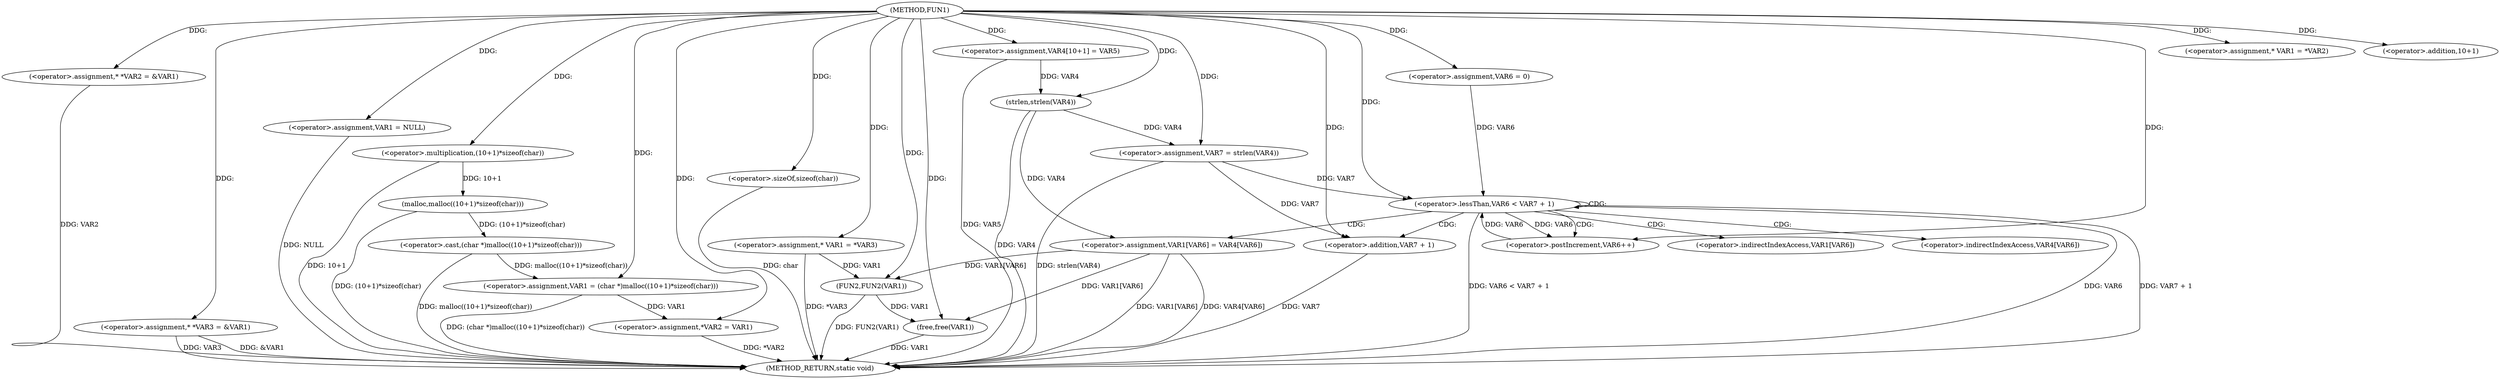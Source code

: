 digraph FUN1 {  
"1000100" [label = "(METHOD,FUN1)" ]
"1000177" [label = "(METHOD_RETURN,static void)" ]
"1000104" [label = "(<operator>.assignment,* *VAR2 = &VAR1)" ]
"1000109" [label = "(<operator>.assignment,* *VAR3 = &VAR1)" ]
"1000113" [label = "(<operator>.assignment,VAR1 = NULL)" ]
"1000118" [label = "(<operator>.assignment,* VAR1 = *VAR2)" ]
"1000122" [label = "(<operator>.assignment,VAR1 = (char *)malloc((10+1)*sizeof(char)))" ]
"1000124" [label = "(<operator>.cast,(char *)malloc((10+1)*sizeof(char)))" ]
"1000126" [label = "(malloc,malloc((10+1)*sizeof(char)))" ]
"1000127" [label = "(<operator>.multiplication,(10+1)*sizeof(char))" ]
"1000128" [label = "(<operator>.addition,10+1)" ]
"1000131" [label = "(<operator>.sizeOf,sizeof(char))" ]
"1000133" [label = "(<operator>.assignment,*VAR2 = VAR1)" ]
"1000139" [label = "(<operator>.assignment,* VAR1 = *VAR3)" ]
"1000145" [label = "(<operator>.assignment,VAR4[10+1] = VAR5)" ]
"1000150" [label = "(<operator>.assignment,VAR7 = strlen(VAR4))" ]
"1000152" [label = "(strlen,strlen(VAR4))" ]
"1000155" [label = "(<operator>.assignment,VAR6 = 0)" ]
"1000158" [label = "(<operator>.lessThan,VAR6 < VAR7 + 1)" ]
"1000160" [label = "(<operator>.addition,VAR7 + 1)" ]
"1000163" [label = "(<operator>.postIncrement,VAR6++)" ]
"1000166" [label = "(<operator>.assignment,VAR1[VAR6] = VAR4[VAR6])" ]
"1000173" [label = "(FUN2,FUN2(VAR1))" ]
"1000175" [label = "(free,free(VAR1))" ]
"1000167" [label = "(<operator>.indirectIndexAccess,VAR1[VAR6])" ]
"1000170" [label = "(<operator>.indirectIndexAccess,VAR4[VAR6])" ]
  "1000158" -> "1000177"  [ label = "DDG: VAR6"] 
  "1000124" -> "1000177"  [ label = "DDG: malloc((10+1)*sizeof(char))"] 
  "1000104" -> "1000177"  [ label = "DDG: VAR2"] 
  "1000158" -> "1000177"  [ label = "DDG: VAR7 + 1"] 
  "1000113" -> "1000177"  [ label = "DDG: NULL"] 
  "1000175" -> "1000177"  [ label = "DDG: VAR1"] 
  "1000127" -> "1000177"  [ label = "DDG: 10+1"] 
  "1000131" -> "1000177"  [ label = "DDG: char"] 
  "1000139" -> "1000177"  [ label = "DDG: *VAR3"] 
  "1000150" -> "1000177"  [ label = "DDG: strlen(VAR4)"] 
  "1000158" -> "1000177"  [ label = "DDG: VAR6 < VAR7 + 1"] 
  "1000166" -> "1000177"  [ label = "DDG: VAR1[VAR6]"] 
  "1000133" -> "1000177"  [ label = "DDG: *VAR2"] 
  "1000126" -> "1000177"  [ label = "DDG: (10+1)*sizeof(char)"] 
  "1000152" -> "1000177"  [ label = "DDG: VAR4"] 
  "1000109" -> "1000177"  [ label = "DDG: VAR3"] 
  "1000173" -> "1000177"  [ label = "DDG: FUN2(VAR1)"] 
  "1000166" -> "1000177"  [ label = "DDG: VAR4[VAR6]"] 
  "1000145" -> "1000177"  [ label = "DDG: VAR5"] 
  "1000109" -> "1000177"  [ label = "DDG: &VAR1"] 
  "1000160" -> "1000177"  [ label = "DDG: VAR7"] 
  "1000122" -> "1000177"  [ label = "DDG: (char *)malloc((10+1)*sizeof(char))"] 
  "1000100" -> "1000104"  [ label = "DDG: "] 
  "1000100" -> "1000109"  [ label = "DDG: "] 
  "1000100" -> "1000113"  [ label = "DDG: "] 
  "1000100" -> "1000118"  [ label = "DDG: "] 
  "1000124" -> "1000122"  [ label = "DDG: malloc((10+1)*sizeof(char))"] 
  "1000100" -> "1000122"  [ label = "DDG: "] 
  "1000126" -> "1000124"  [ label = "DDG: (10+1)*sizeof(char)"] 
  "1000127" -> "1000126"  [ label = "DDG: 10+1"] 
  "1000100" -> "1000127"  [ label = "DDG: "] 
  "1000100" -> "1000128"  [ label = "DDG: "] 
  "1000100" -> "1000131"  [ label = "DDG: "] 
  "1000122" -> "1000133"  [ label = "DDG: VAR1"] 
  "1000100" -> "1000133"  [ label = "DDG: "] 
  "1000100" -> "1000139"  [ label = "DDG: "] 
  "1000100" -> "1000145"  [ label = "DDG: "] 
  "1000152" -> "1000150"  [ label = "DDG: VAR4"] 
  "1000100" -> "1000150"  [ label = "DDG: "] 
  "1000145" -> "1000152"  [ label = "DDG: VAR4"] 
  "1000100" -> "1000152"  [ label = "DDG: "] 
  "1000100" -> "1000155"  [ label = "DDG: "] 
  "1000163" -> "1000158"  [ label = "DDG: VAR6"] 
  "1000155" -> "1000158"  [ label = "DDG: VAR6"] 
  "1000100" -> "1000158"  [ label = "DDG: "] 
  "1000150" -> "1000158"  [ label = "DDG: VAR7"] 
  "1000150" -> "1000160"  [ label = "DDG: VAR7"] 
  "1000100" -> "1000160"  [ label = "DDG: "] 
  "1000158" -> "1000163"  [ label = "DDG: VAR6"] 
  "1000100" -> "1000163"  [ label = "DDG: "] 
  "1000152" -> "1000166"  [ label = "DDG: VAR4"] 
  "1000139" -> "1000173"  [ label = "DDG: VAR1"] 
  "1000166" -> "1000173"  [ label = "DDG: VAR1[VAR6]"] 
  "1000100" -> "1000173"  [ label = "DDG: "] 
  "1000166" -> "1000175"  [ label = "DDG: VAR1[VAR6]"] 
  "1000173" -> "1000175"  [ label = "DDG: VAR1"] 
  "1000100" -> "1000175"  [ label = "DDG: "] 
  "1000158" -> "1000163"  [ label = "CDG: "] 
  "1000158" -> "1000160"  [ label = "CDG: "] 
  "1000158" -> "1000170"  [ label = "CDG: "] 
  "1000158" -> "1000166"  [ label = "CDG: "] 
  "1000158" -> "1000167"  [ label = "CDG: "] 
  "1000158" -> "1000158"  [ label = "CDG: "] 
}
